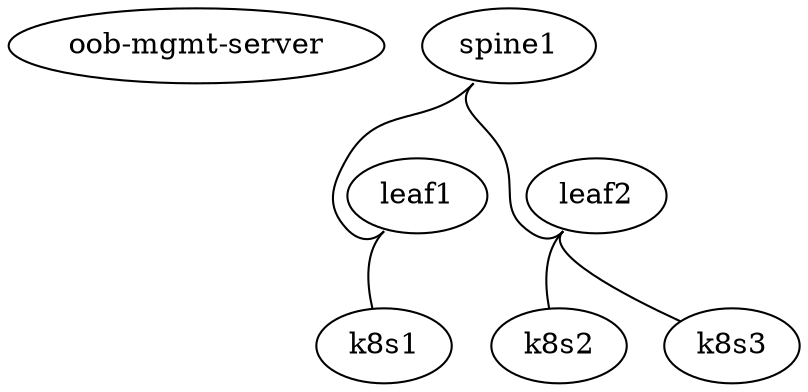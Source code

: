 graph dc1 {
  "oob-mgmt-server" [function="oob-server" mgmt_ip="192.168.200.254" memory="1024" os="yk0/ubuntu-xenial" playbook="main.yml"]
  "leaf1" [function="leaf" mgmt_ip="192.168.200.1" memory="512" version="3.2.0"]
  "leaf2" [function="leaf" mgmt_ip="192.168.200.2" memory="512" version="3.2.0"]
  "spine1" [function="spine" mgmt_ip="192.168.200.3" memory="512" version="3.2.0"]
  "k8s1" [function="host" mgmt_ip="192.168.200.4" memory="2048" os="ubuntu1604"]
  "k8s2" [function="host" mgmt_ip="192.168.200.5" memory="2048" os="ubuntu1604"]
  "k8s3" [function="host" mgmt_ip="192.168.200.6" memory="2048" os="ubuntu1604"]

  "spine1":"swp1" -- "leaf1":"swp32"
  "spine1":"swp2" -- "leaf2":"swp32"
  "leaf1":"swp1" -- "k8s1":"eth1"
  "leaf2":"swp1" -- "k8s2":"eth1"
  "leaf2":"swp2" -- "k8s3":"eth1"
}
